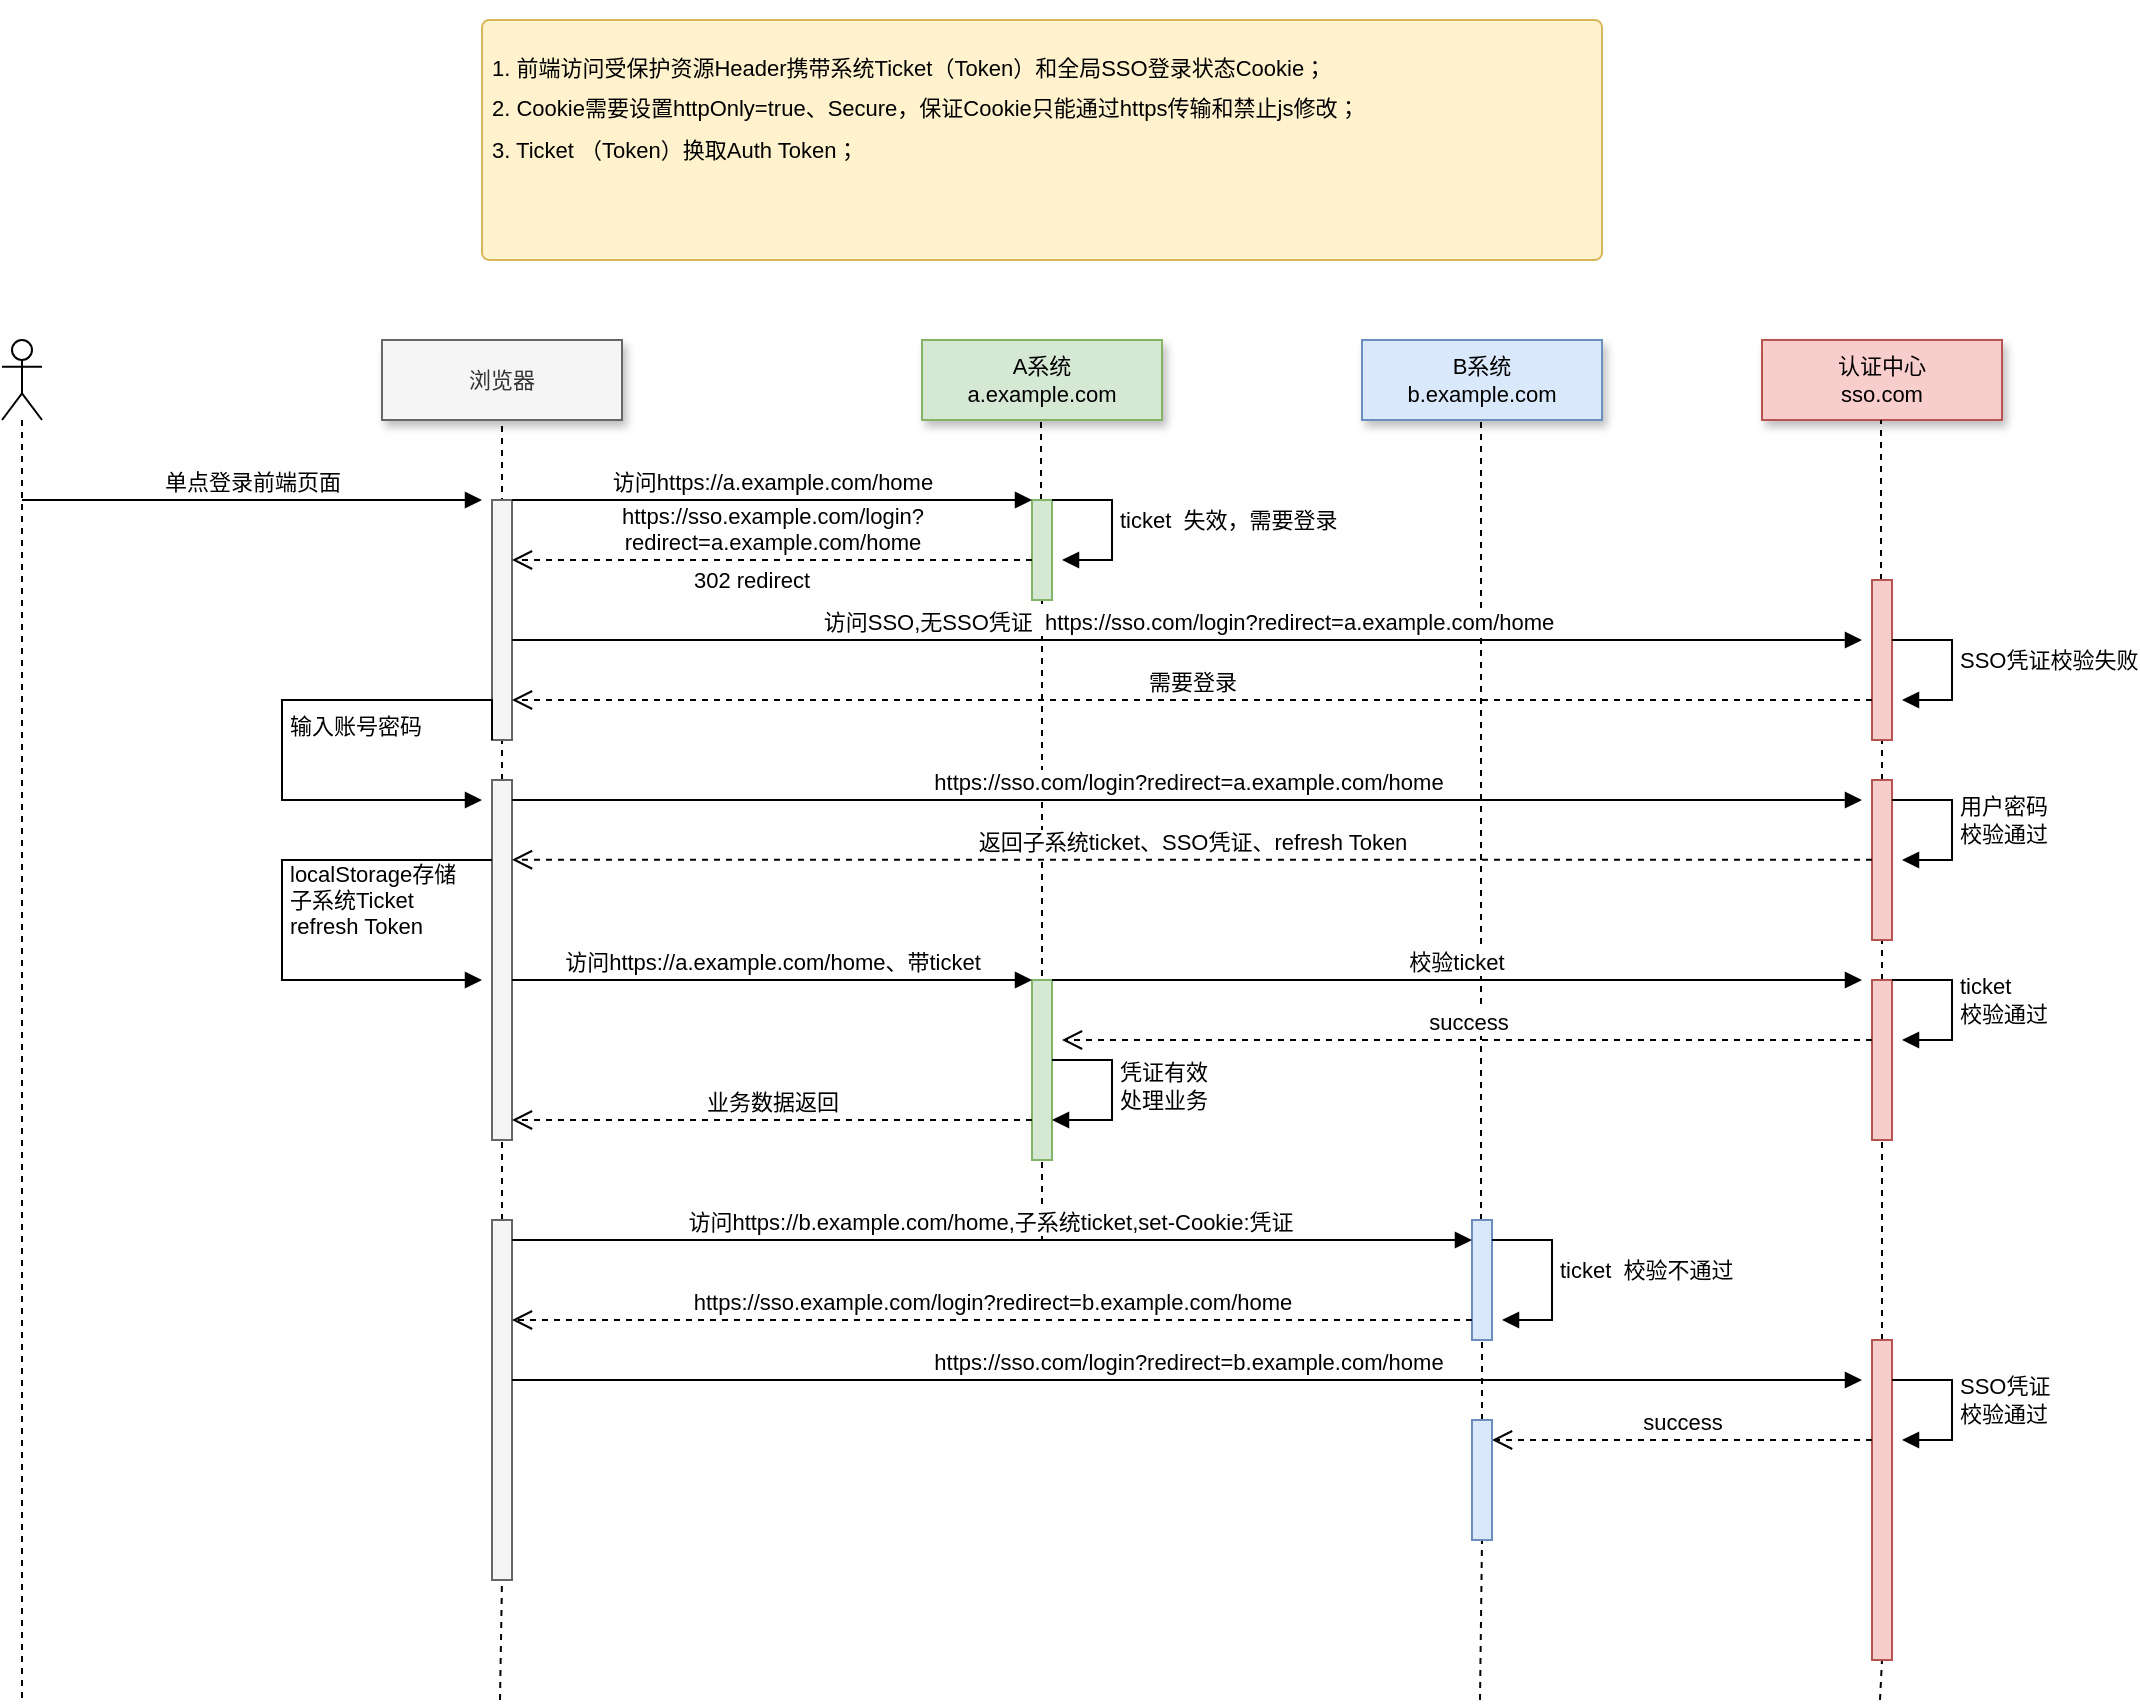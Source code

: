 <mxfile version="22.1.4" type="github">
  <diagram name="第 1 页" id="4eC4Y5nyNUY1-vNa9eZq">
    <mxGraphModel dx="1905" dy="702" grid="1" gridSize="10" guides="1" tooltips="1" connect="1" arrows="1" fold="1" page="1" pageScale="1" pageWidth="827" pageHeight="1169" math="0" shadow="0">
      <root>
        <mxCell id="0" />
        <mxCell id="1" parent="0" />
        <mxCell id="cjf3HgqTAm4N_7wbF4_n-6" value="" style="rounded=1;whiteSpace=wrap;html=1;fillColor=#fff2cc;strokeColor=#d6b656;arcSize=3;fontSize=11;" parent="1" vertex="1">
          <mxGeometry x="-40" y="40" width="560" height="120" as="geometry" />
        </mxCell>
        <mxCell id="cjf3HgqTAm4N_7wbF4_n-5" value="&lt;h1 style=&quot;font-size: 11px;&quot;&gt;&lt;font style=&quot;font-size: 11px; font-weight: normal;&quot;&gt;&lt;br style=&quot;font-size: 11px;&quot;&gt;&lt;/font&gt;&lt;/h1&gt;&lt;h1 style=&quot;font-size: 11px;&quot;&gt;&lt;font style=&quot;font-size: 11px; font-weight: normal;&quot;&gt;1. 前端访问受保护资源Header携带系统Ticket（Token）和全局SSO登录状态Cookie；&lt;/font&gt;&lt;/h1&gt;&lt;h1 style=&quot;font-size: 11px;&quot;&gt;&lt;span style=&quot;font-weight: normal; font-size: 11px;&quot;&gt;2. Cookie需要设置httpOnly=true、Secure，保证Cookie只能通过https传输和禁止js修改；&lt;/span&gt;&lt;/h1&gt;&lt;div style=&quot;font-size: 11px;&quot;&gt;&lt;span style=&quot;background-color: initial; font-size: 11px;&quot;&gt;3. Ticket （Token）换取Auth Token；&lt;/span&gt;&lt;br style=&quot;font-size: 11px;&quot;&gt;&lt;/div&gt;&lt;div style=&quot;font-size: 11px;&quot;&gt;&lt;font style=&quot;font-weight: normal; font-size: 11px;&quot;&gt;&lt;br style=&quot;font-size: 11px;&quot;&gt;&lt;/font&gt;&lt;/div&gt;" style="text;html=1;strokeColor=none;fillColor=none;spacing=5;spacingTop=-20;whiteSpace=wrap;overflow=hidden;rounded=0;fontSize=11;" parent="1" vertex="1">
          <mxGeometry x="-40" y="40" width="540" height="120" as="geometry" />
        </mxCell>
        <mxCell id="cjf3HgqTAm4N_7wbF4_n-7" value="浏览器" style="rounded=0;whiteSpace=wrap;html=1;fillColor=#f5f5f5;shadow=1;strokeColor=#666666;fontColor=#333333;fontSize=11;" parent="1" vertex="1">
          <mxGeometry x="-90" y="200" width="120" height="40" as="geometry" />
        </mxCell>
        <mxCell id="cjf3HgqTAm4N_7wbF4_n-8" value="A系统&lt;br style=&quot;font-size: 11px;&quot;&gt;a.example.com" style="rounded=0;whiteSpace=wrap;html=1;fillColor=#d5e8d4;shadow=1;strokeColor=#82b366;fontSize=11;" parent="1" vertex="1">
          <mxGeometry x="180" y="200" width="120" height="40" as="geometry" />
        </mxCell>
        <mxCell id="cjf3HgqTAm4N_7wbF4_n-9" value="B系统&lt;br style=&quot;border-color: var(--border-color); font-size: 11px;&quot;&gt;b.example.com" style="rounded=0;whiteSpace=wrap;html=1;fillColor=#dae8fc;shadow=1;strokeColor=#6c8ebf;fontSize=11;" parent="1" vertex="1">
          <mxGeometry x="400" y="200" width="120" height="40" as="geometry" />
        </mxCell>
        <mxCell id="cjf3HgqTAm4N_7wbF4_n-10" value="认证中心&lt;br style=&quot;font-size: 11px;&quot;&gt;sso.com" style="rounded=0;whiteSpace=wrap;html=1;fillColor=#f8cecc;shadow=1;strokeColor=#b85450;fontSize=11;" parent="1" vertex="1">
          <mxGeometry x="600" y="200" width="120" height="40" as="geometry" />
        </mxCell>
        <mxCell id="leE8Cb88VZXqTR05hnTv-3" value="" style="endArrow=none;dashed=1;html=1;rounded=0;entryX=0.5;entryY=1;entryDx=0;entryDy=0;" edge="1" parent="1" source="leE8Cb88VZXqTR05hnTv-28" target="cjf3HgqTAm4N_7wbF4_n-7">
          <mxGeometry width="50" height="50" relative="1" as="geometry">
            <mxPoint x="-30" y="750" as="sourcePoint" />
            <mxPoint x="-5" y="290" as="targetPoint" />
          </mxGeometry>
        </mxCell>
        <mxCell id="leE8Cb88VZXqTR05hnTv-1" value="" style="html=1;points=[[0,0,0,0,5],[0,1,0,0,-5],[1,0,0,0,5],[1,1,0,0,-5]];perimeter=orthogonalPerimeter;outlineConnect=0;targetShapes=umlLifeline;portConstraint=eastwest;newEdgeStyle={&quot;curved&quot;:0,&quot;rounded&quot;:0};fillColor=#f5f5f5;fontColor=#333333;strokeColor=#666666;fontSize=11;" vertex="1" parent="1">
          <mxGeometry x="-35" y="280" width="10" height="120" as="geometry" />
        </mxCell>
        <mxCell id="leE8Cb88VZXqTR05hnTv-4" value="" style="endArrow=none;dashed=1;html=1;rounded=0;entryX=0.5;entryY=1;entryDx=0;entryDy=0;fontSize=11;" edge="1" parent="1" source="leE8Cb88VZXqTR05hnTv-7">
          <mxGeometry width="50" height="50" relative="1" as="geometry">
            <mxPoint x="239.5" y="750" as="sourcePoint" />
            <mxPoint x="239.5" y="240" as="targetPoint" />
          </mxGeometry>
        </mxCell>
        <mxCell id="leE8Cb88VZXqTR05hnTv-5" value="" style="endArrow=none;dashed=1;html=1;rounded=0;entryX=0.5;entryY=1;entryDx=0;entryDy=0;" edge="1" parent="1" source="leE8Cb88VZXqTR05hnTv-49">
          <mxGeometry width="50" height="50" relative="1" as="geometry">
            <mxPoint x="459" y="880" as="sourcePoint" />
            <mxPoint x="459.5" y="240" as="targetPoint" />
          </mxGeometry>
        </mxCell>
        <mxCell id="leE8Cb88VZXqTR05hnTv-6" value="" style="endArrow=none;dashed=1;html=1;rounded=0;entryX=0.5;entryY=1;entryDx=0;entryDy=0;" edge="1" parent="1" source="leE8Cb88VZXqTR05hnTv-9">
          <mxGeometry width="50" height="50" relative="1" as="geometry">
            <mxPoint x="659.5" y="750" as="sourcePoint" />
            <mxPoint x="659.5" y="240" as="targetPoint" />
          </mxGeometry>
        </mxCell>
        <mxCell id="leE8Cb88VZXqTR05hnTv-8" value="" style="endArrow=none;dashed=1;html=1;rounded=0;entryX=0.5;entryY=1;entryDx=0;entryDy=0;" edge="1" parent="1" target="leE8Cb88VZXqTR05hnTv-7">
          <mxGeometry width="50" height="50" relative="1" as="geometry">
            <mxPoint x="240" y="650" as="sourcePoint" />
            <mxPoint x="239.5" y="240" as="targetPoint" />
          </mxGeometry>
        </mxCell>
        <mxCell id="leE8Cb88VZXqTR05hnTv-7" value="" style="html=1;points=[[0,0,0,0,5],[0,1,0,0,-5],[1,0,0,0,5],[1,1,0,0,-5]];perimeter=orthogonalPerimeter;outlineConnect=0;targetShapes=umlLifeline;portConstraint=eastwest;newEdgeStyle={&quot;curved&quot;:0,&quot;rounded&quot;:0};fillColor=#d5e8d4;strokeColor=#82b366;fontSize=11;" vertex="1" parent="1">
          <mxGeometry x="235" y="280" width="10" height="50" as="geometry" />
        </mxCell>
        <mxCell id="leE8Cb88VZXqTR05hnTv-15" value="访问https://a.example.com/home" style="html=1;verticalAlign=bottom;endArrow=block;curved=0;rounded=0;fontSize=11;" edge="1" parent="1" source="leE8Cb88VZXqTR05hnTv-1" target="leE8Cb88VZXqTR05hnTv-7">
          <mxGeometry x="-0.003" width="80" relative="1" as="geometry">
            <mxPoint x="30" y="330" as="sourcePoint" />
            <mxPoint x="110" y="330" as="targetPoint" />
            <Array as="points">
              <mxPoint x="70" y="280" />
            </Array>
            <mxPoint as="offset" />
          </mxGeometry>
        </mxCell>
        <mxCell id="leE8Cb88VZXqTR05hnTv-20" value="ticket&amp;nbsp; 失效，需要登录" style="html=1;align=left;spacingLeft=2;endArrow=block;rounded=0;edgeStyle=orthogonalEdgeStyle;curved=0;rounded=0;fontSize=11;" edge="1" parent="1">
          <mxGeometry x="-0.06" relative="1" as="geometry">
            <mxPoint x="245" y="280" as="sourcePoint" />
            <Array as="points">
              <mxPoint x="275" y="310" />
            </Array>
            <mxPoint x="250" y="310" as="targetPoint" />
            <mxPoint as="offset" />
          </mxGeometry>
        </mxCell>
        <mxCell id="leE8Cb88VZXqTR05hnTv-22" value="302 redirect" style="text;html=1;strokeColor=none;fillColor=none;align=center;verticalAlign=middle;whiteSpace=wrap;rounded=0;fontSize=11;" vertex="1" parent="1">
          <mxGeometry x="60" y="305" width="70" height="30" as="geometry" />
        </mxCell>
        <mxCell id="leE8Cb88VZXqTR05hnTv-23" value="" style="endArrow=none;dashed=1;html=1;rounded=0;entryX=0.5;entryY=1;entryDx=0;entryDy=0;" edge="1" parent="1" source="leE8Cb88VZXqTR05hnTv-30" target="leE8Cb88VZXqTR05hnTv-9">
          <mxGeometry width="50" height="50" relative="1" as="geometry">
            <mxPoint x="659.5" y="750" as="sourcePoint" />
            <mxPoint x="659.5" y="240" as="targetPoint" />
          </mxGeometry>
        </mxCell>
        <mxCell id="leE8Cb88VZXqTR05hnTv-9" value="" style="html=1;points=[[0,0,0,0,5],[0,1,0,0,-5],[1,0,0,0,5],[1,1,0,0,-5]];perimeter=orthogonalPerimeter;outlineConnect=0;targetShapes=umlLifeline;portConstraint=eastwest;newEdgeStyle={&quot;curved&quot;:0,&quot;rounded&quot;:0};fillColor=#f8cecc;strokeColor=#b85450;fontSize=11;" vertex="1" parent="1">
          <mxGeometry x="655" y="320" width="10" height="80" as="geometry" />
        </mxCell>
        <mxCell id="leE8Cb88VZXqTR05hnTv-25" value="访问SSO,无SSO凭证&amp;nbsp; https://sso.com/login?redirect=a.example.com/home" style="html=1;verticalAlign=bottom;endArrow=block;curved=0;rounded=0;" edge="1" parent="1">
          <mxGeometry width="80" relative="1" as="geometry">
            <mxPoint x="-25" y="350" as="sourcePoint" />
            <mxPoint x="650" y="350" as="targetPoint" />
          </mxGeometry>
        </mxCell>
        <mxCell id="leE8Cb88VZXqTR05hnTv-26" value="SSO凭证校验失败" style="html=1;align=left;spacingLeft=2;endArrow=block;rounded=0;edgeStyle=orthogonalEdgeStyle;curved=0;rounded=0;fontSize=11;" edge="1" parent="1">
          <mxGeometry x="-0.06" relative="1" as="geometry">
            <mxPoint x="665" y="350" as="sourcePoint" />
            <Array as="points">
              <mxPoint x="695" y="380" />
            </Array>
            <mxPoint x="670" y="380" as="targetPoint" />
            <mxPoint as="offset" />
          </mxGeometry>
        </mxCell>
        <mxCell id="leE8Cb88VZXqTR05hnTv-27" value="需要登录" style="html=1;verticalAlign=bottom;endArrow=open;dashed=1;endSize=8;curved=0;rounded=0;" edge="1" parent="1" target="leE8Cb88VZXqTR05hnTv-1">
          <mxGeometry relative="1" as="geometry">
            <mxPoint x="655" y="380" as="sourcePoint" />
            <mxPoint x="-20" y="380" as="targetPoint" />
            <mxPoint as="offset" />
          </mxGeometry>
        </mxCell>
        <mxCell id="leE8Cb88VZXqTR05hnTv-29" value="" style="endArrow=none;dashed=1;html=1;rounded=0;entryX=0.5;entryY=1;entryDx=0;entryDy=0;" edge="1" parent="1" source="leE8Cb88VZXqTR05hnTv-46" target="leE8Cb88VZXqTR05hnTv-28">
          <mxGeometry width="50" height="50" relative="1" as="geometry">
            <mxPoint x="-31" y="880" as="sourcePoint" />
            <mxPoint x="-30" y="240" as="targetPoint" />
          </mxGeometry>
        </mxCell>
        <mxCell id="leE8Cb88VZXqTR05hnTv-28" value="" style="html=1;points=[[0,0,0,0,5],[0,1,0,0,-5],[1,0,0,0,5],[1,1,0,0,-5]];perimeter=orthogonalPerimeter;outlineConnect=0;targetShapes=umlLifeline;portConstraint=eastwest;newEdgeStyle={&quot;curved&quot;:0,&quot;rounded&quot;:0};fillColor=#f5f5f5;fontColor=#333333;strokeColor=#666666;fontSize=11;" vertex="1" parent="1">
          <mxGeometry x="-35" y="420" width="10" height="180" as="geometry" />
        </mxCell>
        <mxCell id="leE8Cb88VZXqTR05hnTv-31" value="" style="endArrow=none;dashed=1;html=1;rounded=0;entryX=0.5;entryY=1;entryDx=0;entryDy=0;" edge="1" parent="1" source="leE8Cb88VZXqTR05hnTv-39" target="leE8Cb88VZXqTR05hnTv-30">
          <mxGeometry width="50" height="50" relative="1" as="geometry">
            <mxPoint x="659.5" y="750" as="sourcePoint" />
            <mxPoint x="660" y="400" as="targetPoint" />
          </mxGeometry>
        </mxCell>
        <mxCell id="leE8Cb88VZXqTR05hnTv-30" value="" style="html=1;points=[[0,0,0,0,5],[0,1,0,0,-5],[1,0,0,0,5],[1,1,0,0,-5]];perimeter=orthogonalPerimeter;outlineConnect=0;targetShapes=umlLifeline;portConstraint=eastwest;newEdgeStyle={&quot;curved&quot;:0,&quot;rounded&quot;:0};fillColor=#f8cecc;strokeColor=#b85450;fontSize=11;" vertex="1" parent="1">
          <mxGeometry x="655" y="420" width="10" height="80" as="geometry" />
        </mxCell>
        <mxCell id="leE8Cb88VZXqTR05hnTv-32" value="https://sso.com/login?redirect=a.example.com/home" style="html=1;verticalAlign=bottom;endArrow=block;curved=0;rounded=0;" edge="1" parent="1">
          <mxGeometry width="80" relative="1" as="geometry">
            <mxPoint x="-25" y="430" as="sourcePoint" />
            <mxPoint x="650" y="430" as="targetPoint" />
          </mxGeometry>
        </mxCell>
        <mxCell id="leE8Cb88VZXqTR05hnTv-33" value="输入账号密码" style="html=1;align=left;spacingLeft=2;endArrow=block;rounded=0;edgeStyle=orthogonalEdgeStyle;curved=0;rounded=0;fontSize=11;" edge="1" parent="1">
          <mxGeometry x="0.003" relative="1" as="geometry">
            <mxPoint x="-35" y="400" as="sourcePoint" />
            <Array as="points">
              <mxPoint x="-35" y="380" />
              <mxPoint x="-140" y="380" />
              <mxPoint x="-140" y="430" />
              <mxPoint x="-40" y="430" />
            </Array>
            <mxPoint x="-40" y="430" as="targetPoint" />
            <mxPoint as="offset" />
          </mxGeometry>
        </mxCell>
        <mxCell id="leE8Cb88VZXqTR05hnTv-34" value="用户密码&lt;br&gt;校验通过" style="html=1;align=left;spacingLeft=2;endArrow=block;rounded=0;edgeStyle=orthogonalEdgeStyle;curved=0;rounded=0;fontSize=11;" edge="1" parent="1">
          <mxGeometry x="-0.06" relative="1" as="geometry">
            <mxPoint x="665" y="430" as="sourcePoint" />
            <Array as="points">
              <mxPoint x="695" y="430" />
              <mxPoint x="695" y="460" />
              <mxPoint x="670" y="460" />
            </Array>
            <mxPoint x="670" y="460" as="targetPoint" />
            <mxPoint as="offset" />
          </mxGeometry>
        </mxCell>
        <mxCell id="leE8Cb88VZXqTR05hnTv-35" value="返回子系统ticket、SSO凭证、refresh Token" style="html=1;verticalAlign=bottom;endArrow=open;dashed=1;endSize=8;curved=0;rounded=0;" edge="1" parent="1">
          <mxGeometry relative="1" as="geometry">
            <mxPoint x="655" y="459.87" as="sourcePoint" />
            <mxPoint x="-25" y="459.87" as="targetPoint" />
            <mxPoint as="offset" />
          </mxGeometry>
        </mxCell>
        <mxCell id="leE8Cb88VZXqTR05hnTv-36" value="localStorage存储&lt;br&gt;子系统Ticket&lt;br&gt;refresh Token" style="html=1;align=left;spacingLeft=2;endArrow=block;rounded=0;edgeStyle=orthogonalEdgeStyle;curved=0;rounded=0;fontSize=11;" edge="1" parent="1" source="leE8Cb88VZXqTR05hnTv-28">
          <mxGeometry x="-0.057" relative="1" as="geometry">
            <mxPoint x="-35" y="500" as="sourcePoint" />
            <Array as="points">
              <mxPoint x="-140" y="460" />
              <mxPoint x="-140" y="520" />
            </Array>
            <mxPoint x="-40" y="520" as="targetPoint" />
            <mxPoint as="offset" />
          </mxGeometry>
        </mxCell>
        <mxCell id="leE8Cb88VZXqTR05hnTv-37" value="" style="html=1;points=[[0,0,0,0,5],[0,1,0,0,-5],[1,0,0,0,5],[1,1,0,0,-5]];perimeter=orthogonalPerimeter;outlineConnect=0;targetShapes=umlLifeline;portConstraint=eastwest;newEdgeStyle={&quot;curved&quot;:0,&quot;rounded&quot;:0};fillColor=#d5e8d4;strokeColor=#82b366;fontSize=11;" vertex="1" parent="1">
          <mxGeometry x="235" y="520" width="10" height="90" as="geometry" />
        </mxCell>
        <mxCell id="leE8Cb88VZXqTR05hnTv-38" value="访问https://a.example.com/home、带ticket" style="html=1;verticalAlign=bottom;endArrow=block;curved=0;rounded=0;fontSize=11;" edge="1" parent="1">
          <mxGeometry x="-0.003" width="80" relative="1" as="geometry">
            <mxPoint x="-25" y="520" as="sourcePoint" />
            <mxPoint x="235" y="520" as="targetPoint" />
            <Array as="points">
              <mxPoint x="70" y="520" />
            </Array>
            <mxPoint as="offset" />
          </mxGeometry>
        </mxCell>
        <mxCell id="leE8Cb88VZXqTR05hnTv-40" value="" style="endArrow=none;dashed=1;html=1;rounded=0;entryX=0.5;entryY=1;entryDx=0;entryDy=0;" edge="1" parent="1" source="leE8Cb88VZXqTR05hnTv-55" target="leE8Cb88VZXqTR05hnTv-39">
          <mxGeometry width="50" height="50" relative="1" as="geometry">
            <mxPoint x="659" y="880" as="sourcePoint" />
            <mxPoint x="660" y="500" as="targetPoint" />
          </mxGeometry>
        </mxCell>
        <mxCell id="leE8Cb88VZXqTR05hnTv-39" value="" style="html=1;points=[[0,0,0,0,5],[0,1,0,0,-5],[1,0,0,0,5],[1,1,0,0,-5]];perimeter=orthogonalPerimeter;outlineConnect=0;targetShapes=umlLifeline;portConstraint=eastwest;newEdgeStyle={&quot;curved&quot;:0,&quot;rounded&quot;:0};fillColor=#f8cecc;strokeColor=#b85450;fontSize=11;" vertex="1" parent="1">
          <mxGeometry x="655" y="520" width="10" height="80" as="geometry" />
        </mxCell>
        <mxCell id="leE8Cb88VZXqTR05hnTv-41" value="校验ticket" style="html=1;verticalAlign=bottom;endArrow=block;curved=0;rounded=0;fontSize=11;" edge="1" parent="1">
          <mxGeometry x="-0.003" width="80" relative="1" as="geometry">
            <mxPoint x="245" y="520" as="sourcePoint" />
            <mxPoint x="650" y="520" as="targetPoint" />
            <Array as="points">
              <mxPoint x="340" y="520" />
            </Array>
            <mxPoint as="offset" />
          </mxGeometry>
        </mxCell>
        <mxCell id="leE8Cb88VZXqTR05hnTv-42" value="ticket&lt;br&gt;校验通过" style="html=1;align=left;spacingLeft=2;endArrow=block;rounded=0;edgeStyle=orthogonalEdgeStyle;curved=0;rounded=0;fontSize=11;" edge="1" parent="1">
          <mxGeometry x="-0.06" relative="1" as="geometry">
            <mxPoint x="665" y="520" as="sourcePoint" />
            <Array as="points">
              <mxPoint x="695" y="550" />
            </Array>
            <mxPoint x="670" y="550" as="targetPoint" />
            <mxPoint as="offset" />
          </mxGeometry>
        </mxCell>
        <mxCell id="leE8Cb88VZXqTR05hnTv-43" value="success" style="html=1;verticalAlign=bottom;endArrow=open;dashed=1;endSize=8;curved=0;rounded=0;" edge="1" parent="1">
          <mxGeometry relative="1" as="geometry">
            <mxPoint x="655" y="550" as="sourcePoint" />
            <mxPoint x="250" y="550" as="targetPoint" />
          </mxGeometry>
        </mxCell>
        <mxCell id="leE8Cb88VZXqTR05hnTv-44" value="凭证有效&lt;br&gt;处理业务" style="html=1;align=left;spacingLeft=2;endArrow=block;rounded=0;edgeStyle=orthogonalEdgeStyle;curved=0;rounded=0;fontSize=11;" edge="1" parent="1" target="leE8Cb88VZXqTR05hnTv-37">
          <mxGeometry x="-0.06" relative="1" as="geometry">
            <mxPoint x="245" y="560" as="sourcePoint" />
            <Array as="points">
              <mxPoint x="275" y="560" />
              <mxPoint x="275" y="590" />
            </Array>
            <mxPoint x="250" y="590" as="targetPoint" />
            <mxPoint as="offset" />
          </mxGeometry>
        </mxCell>
        <mxCell id="leE8Cb88VZXqTR05hnTv-45" value="业务数据返回" style="html=1;verticalAlign=bottom;endArrow=open;dashed=1;endSize=8;curved=0;rounded=0;" edge="1" parent="1" target="leE8Cb88VZXqTR05hnTv-28">
          <mxGeometry relative="1" as="geometry">
            <mxPoint x="235" y="590" as="sourcePoint" />
            <mxPoint y="590" as="targetPoint" />
          </mxGeometry>
        </mxCell>
        <mxCell id="leE8Cb88VZXqTR05hnTv-47" value="" style="endArrow=none;dashed=1;html=1;rounded=0;entryX=0.5;entryY=1;entryDx=0;entryDy=0;" edge="1" parent="1" target="leE8Cb88VZXqTR05hnTv-46">
          <mxGeometry width="50" height="50" relative="1" as="geometry">
            <mxPoint x="-31" y="880" as="sourcePoint" />
            <mxPoint x="-30" y="600" as="targetPoint" />
          </mxGeometry>
        </mxCell>
        <mxCell id="leE8Cb88VZXqTR05hnTv-46" value="" style="html=1;points=[[0,0,0,0,5],[0,1,0,0,-5],[1,0,0,0,5],[1,1,0,0,-5]];perimeter=orthogonalPerimeter;outlineConnect=0;targetShapes=umlLifeline;portConstraint=eastwest;newEdgeStyle={&quot;curved&quot;:0,&quot;rounded&quot;:0};fillColor=#f5f5f5;fontColor=#333333;strokeColor=#666666;fontSize=11;" vertex="1" parent="1">
          <mxGeometry x="-35" y="640" width="10" height="180" as="geometry" />
        </mxCell>
        <mxCell id="leE8Cb88VZXqTR05hnTv-50" value="" style="endArrow=none;dashed=1;html=1;rounded=0;entryX=0.5;entryY=1;entryDx=0;entryDy=0;" edge="1" parent="1" source="leE8Cb88VZXqTR05hnTv-60" target="leE8Cb88VZXqTR05hnTv-49">
          <mxGeometry width="50" height="50" relative="1" as="geometry">
            <mxPoint x="459" y="880" as="sourcePoint" />
            <mxPoint x="459.5" y="240" as="targetPoint" />
          </mxGeometry>
        </mxCell>
        <mxCell id="leE8Cb88VZXqTR05hnTv-49" value="" style="html=1;points=[[0,0,0,0,5],[0,1,0,0,-5],[1,0,0,0,5],[1,1,0,0,-5]];perimeter=orthogonalPerimeter;outlineConnect=0;targetShapes=umlLifeline;portConstraint=eastwest;newEdgeStyle={&quot;curved&quot;:0,&quot;rounded&quot;:0};fillColor=#dae8fc;strokeColor=#6c8ebf;fontSize=11;" vertex="1" parent="1">
          <mxGeometry x="455" y="640" width="10" height="60" as="geometry" />
        </mxCell>
        <mxCell id="leE8Cb88VZXqTR05hnTv-51" value="访问https://b.example.com/home,子系统ticket,set-Cookie:凭证" style="html=1;verticalAlign=bottom;endArrow=block;curved=0;rounded=0;fontSize=11;" edge="1" parent="1" target="leE8Cb88VZXqTR05hnTv-49">
          <mxGeometry x="-0.005" width="80" relative="1" as="geometry">
            <mxPoint x="-25" y="650" as="sourcePoint" />
            <mxPoint x="235" y="650" as="targetPoint" />
            <Array as="points">
              <mxPoint x="70" y="650" />
            </Array>
            <mxPoint as="offset" />
          </mxGeometry>
        </mxCell>
        <mxCell id="leE8Cb88VZXqTR05hnTv-52" value="ticket&amp;nbsp; 校验不通过" style="html=1;align=left;spacingLeft=2;endArrow=block;rounded=0;edgeStyle=orthogonalEdgeStyle;curved=0;rounded=0;fontSize=11;" edge="1" parent="1">
          <mxGeometry x="-0.06" relative="1" as="geometry">
            <mxPoint x="465" y="650" as="sourcePoint" />
            <Array as="points">
              <mxPoint x="495" y="650" />
              <mxPoint x="495" y="690" />
              <mxPoint x="470" y="690" />
            </Array>
            <mxPoint x="470" y="690" as="targetPoint" />
            <mxPoint as="offset" />
          </mxGeometry>
        </mxCell>
        <mxCell id="leE8Cb88VZXqTR05hnTv-53" value="https://sso.example.com/login?&lt;br&gt;redirect=a.example.com/home" style="html=1;verticalAlign=bottom;endArrow=open;dashed=1;endSize=8;curved=0;rounded=0;" edge="1" parent="1">
          <mxGeometry relative="1" as="geometry">
            <mxPoint x="235" y="310" as="sourcePoint" />
            <mxPoint x="-25" y="310" as="targetPoint" />
          </mxGeometry>
        </mxCell>
        <mxCell id="leE8Cb88VZXqTR05hnTv-54" value="https://sso.example.com/login?redirect=b.example.com/home" style="html=1;verticalAlign=bottom;endArrow=open;dashed=1;endSize=8;curved=0;rounded=0;" edge="1" parent="1" target="leE8Cb88VZXqTR05hnTv-46">
          <mxGeometry relative="1" as="geometry">
            <mxPoint x="455" y="690" as="sourcePoint" />
            <mxPoint x="195" y="690" as="targetPoint" />
          </mxGeometry>
        </mxCell>
        <mxCell id="leE8Cb88VZXqTR05hnTv-56" value="" style="endArrow=none;dashed=1;html=1;rounded=0;entryX=0.5;entryY=1;entryDx=0;entryDy=0;" edge="1" parent="1" target="leE8Cb88VZXqTR05hnTv-55">
          <mxGeometry width="50" height="50" relative="1" as="geometry">
            <mxPoint x="659" y="880" as="sourcePoint" />
            <mxPoint x="660" y="600" as="targetPoint" />
          </mxGeometry>
        </mxCell>
        <mxCell id="leE8Cb88VZXqTR05hnTv-55" value="" style="html=1;points=[[0,0,0,0,5],[0,1,0,0,-5],[1,0,0,0,5],[1,1,0,0,-5]];perimeter=orthogonalPerimeter;outlineConnect=0;targetShapes=umlLifeline;portConstraint=eastwest;newEdgeStyle={&quot;curved&quot;:0,&quot;rounded&quot;:0};fillColor=#f8cecc;strokeColor=#b85450;fontSize=11;" vertex="1" parent="1">
          <mxGeometry x="655" y="700" width="10" height="160" as="geometry" />
        </mxCell>
        <mxCell id="leE8Cb88VZXqTR05hnTv-57" value="SSO凭证&lt;br&gt;校验通过" style="html=1;align=left;spacingLeft=2;endArrow=block;rounded=0;edgeStyle=orthogonalEdgeStyle;curved=0;rounded=0;fontSize=11;" edge="1" parent="1">
          <mxGeometry x="-0.06" relative="1" as="geometry">
            <mxPoint x="665" y="720" as="sourcePoint" />
            <Array as="points">
              <mxPoint x="695" y="750" />
            </Array>
            <mxPoint x="670" y="750" as="targetPoint" />
            <mxPoint as="offset" />
          </mxGeometry>
        </mxCell>
        <mxCell id="leE8Cb88VZXqTR05hnTv-58" value="https://sso.com/login?redirect=b.example.com/home" style="html=1;verticalAlign=bottom;endArrow=block;curved=0;rounded=0;" edge="1" parent="1">
          <mxGeometry x="0.0" width="80" relative="1" as="geometry">
            <mxPoint x="-25" y="720" as="sourcePoint" />
            <mxPoint x="650" y="720" as="targetPoint" />
            <mxPoint as="offset" />
          </mxGeometry>
        </mxCell>
        <mxCell id="leE8Cb88VZXqTR05hnTv-59" value="success" style="html=1;verticalAlign=bottom;endArrow=open;dashed=1;endSize=8;curved=0;rounded=0;" edge="1" parent="1" target="leE8Cb88VZXqTR05hnTv-60">
          <mxGeometry relative="1" as="geometry">
            <mxPoint x="655" y="750" as="sourcePoint" />
            <mxPoint x="480" y="750" as="targetPoint" />
            <mxPoint as="offset" />
          </mxGeometry>
        </mxCell>
        <mxCell id="leE8Cb88VZXqTR05hnTv-61" value="" style="endArrow=none;dashed=1;html=1;rounded=0;entryX=0.5;entryY=1;entryDx=0;entryDy=0;" edge="1" parent="1" target="leE8Cb88VZXqTR05hnTv-60">
          <mxGeometry width="50" height="50" relative="1" as="geometry">
            <mxPoint x="459" y="880" as="sourcePoint" />
            <mxPoint x="460" y="700" as="targetPoint" />
          </mxGeometry>
        </mxCell>
        <mxCell id="leE8Cb88VZXqTR05hnTv-60" value="" style="html=1;points=[[0,0,0,0,5],[0,1,0,0,-5],[1,0,0,0,5],[1,1,0,0,-5]];perimeter=orthogonalPerimeter;outlineConnect=0;targetShapes=umlLifeline;portConstraint=eastwest;newEdgeStyle={&quot;curved&quot;:0,&quot;rounded&quot;:0};fillColor=#dae8fc;strokeColor=#6c8ebf;fontSize=11;" vertex="1" parent="1">
          <mxGeometry x="455" y="740" width="10" height="60" as="geometry" />
        </mxCell>
        <mxCell id="leE8Cb88VZXqTR05hnTv-65" value="" style="shape=umlLifeline;perimeter=lifelinePerimeter;whiteSpace=wrap;html=1;container=1;dropTarget=0;collapsible=0;recursiveResize=0;outlineConnect=0;portConstraint=eastwest;newEdgeStyle={&quot;curved&quot;:0,&quot;rounded&quot;:0};participant=umlActor;" vertex="1" parent="1">
          <mxGeometry x="-280" y="200" width="20" height="680" as="geometry" />
        </mxCell>
        <mxCell id="leE8Cb88VZXqTR05hnTv-66" value="单点登录前端页面" style="html=1;verticalAlign=bottom;endArrow=block;curved=0;rounded=0;" edge="1" parent="1" source="leE8Cb88VZXqTR05hnTv-65">
          <mxGeometry width="80" relative="1" as="geometry">
            <mxPoint x="-120" y="280" as="sourcePoint" />
            <mxPoint x="-40" y="280" as="targetPoint" />
          </mxGeometry>
        </mxCell>
      </root>
    </mxGraphModel>
  </diagram>
</mxfile>
